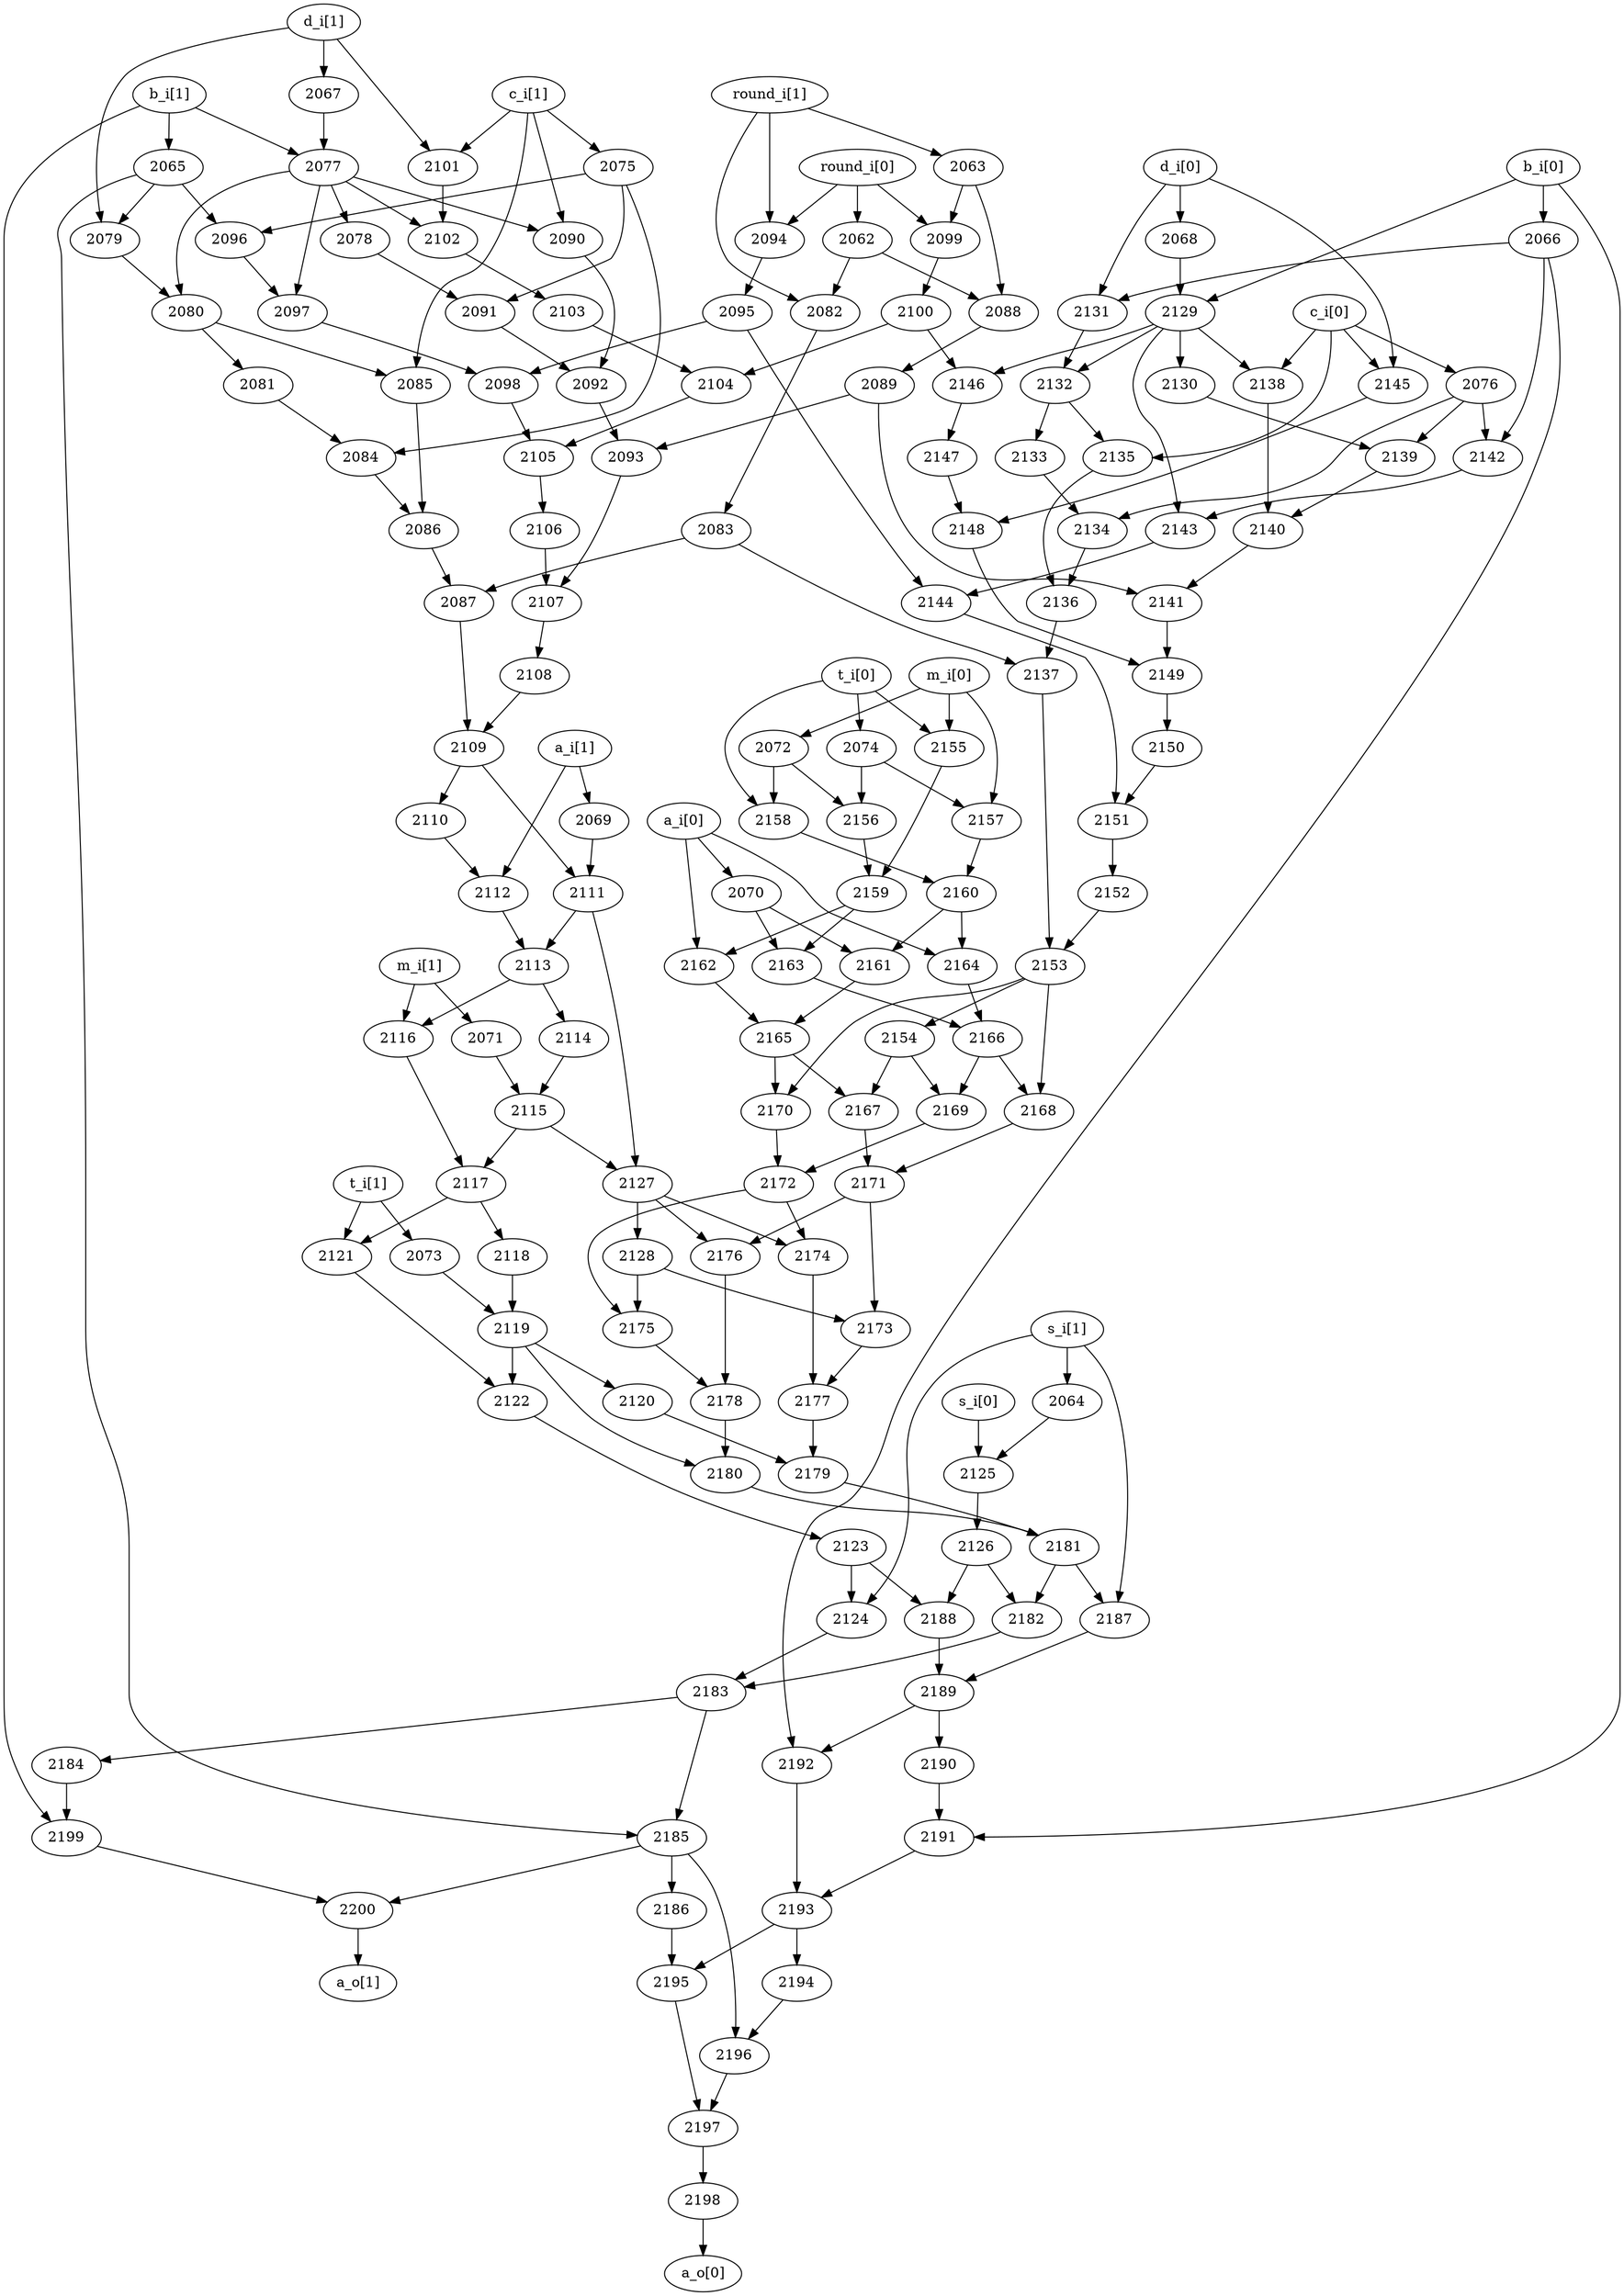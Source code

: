 strict digraph "" {
	2200 -> "a_o[1]";
	2198 -> "a_o[0]";
	"a_i[1]" -> 2069;
	"a_i[1]" -> 2112;
	2069 -> 2111;
	2112 -> 2113;
	2111 -> 2113;
	2111 -> 2127;
	2113 -> 2116;
	2113 -> 2114;
	"a_i[0]" -> 2070;
	"a_i[0]" -> 2162;
	"a_i[0]" -> 2164;
	2070 -> 2161;
	2070 -> 2163;
	2162 -> 2165;
	2164 -> 2166;
	2161 -> 2165;
	2163 -> 2166;
	2165 -> 2170;
	2165 -> 2167;
	2166 -> 2168;
	2166 -> 2169;
	"b_i[1]" -> 2065;
	"b_i[1]" -> 2077;
	"b_i[1]" -> 2199;
	2065 -> 2079;
	2065 -> 2096;
	2065 -> 2185;
	2077 -> 2078;
	2077 -> 2080;
	2077 -> 2090;
	2077 -> 2097;
	2077 -> 2102;
	2199 -> 2200;
	2079 -> 2080;
	2096 -> 2097;
	2185 -> 2200;
	2185 -> 2186;
	2185 -> 2196;
	2078 -> 2091;
	2080 -> 2085;
	2080 -> 2081;
	2090 -> 2092;
	2097 -> 2098;
	2102 -> 2103;
	"b_i[0]" -> 2066;
	"b_i[0]" -> 2129;
	"b_i[0]" -> 2191;
	2066 -> 2131;
	2066 -> 2142;
	2066 -> 2192;
	2129 -> 2130;
	2129 -> 2132;
	2129 -> 2138;
	2129 -> 2143;
	2129 -> 2146;
	2191 -> 2193;
	2131 -> 2132;
	2142 -> 2143;
	2192 -> 2193;
	2130 -> 2139;
	2132 -> 2135;
	2132 -> 2133;
	2138 -> 2140;
	2143 -> 2144;
	2146 -> 2147;
	2193 -> 2195;
	2193 -> 2194;
	"c_i[1]" -> 2090;
	"c_i[1]" -> 2075;
	"c_i[1]" -> 2085;
	"c_i[1]" -> 2101;
	2075 -> 2096;
	2075 -> 2084;
	2075 -> 2091;
	2085 -> 2086;
	2101 -> 2102;
	2084 -> 2086;
	2091 -> 2092;
	2086 -> 2087;
	2092 -> 2093;
	"c_i[0]" -> 2138;
	"c_i[0]" -> 2076;
	"c_i[0]" -> 2135;
	"c_i[0]" -> 2145;
	2076 -> 2142;
	2076 -> 2134;
	2076 -> 2139;
	2135 -> 2136;
	2145 -> 2148;
	2134 -> 2136;
	2139 -> 2140;
	2136 -> 2137;
	2140 -> 2141;
	2148 -> 2149;
	"d_i[1]" -> 2079;
	"d_i[1]" -> 2101;
	"d_i[1]" -> 2067;
	2067 -> 2077;
	"d_i[0]" -> 2131;
	"d_i[0]" -> 2145;
	"d_i[0]" -> 2068;
	2068 -> 2129;
	"round_i[1]" -> 2063;
	"round_i[1]" -> 2082;
	"round_i[1]" -> 2094;
	2063 -> 2088;
	2063 -> 2099;
	2082 -> 2083;
	2094 -> 2095;
	2088 -> 2089;
	2099 -> 2100;
	2083 -> 2087;
	2083 -> 2137;
	2095 -> 2098;
	2095 -> 2144;
	"round_i[0]" -> 2094;
	"round_i[0]" -> 2099;
	"round_i[0]" -> 2062;
	2062 -> 2082;
	2062 -> 2088;
	2100 -> 2146;
	2100 -> 2104;
	"m_i[1]" -> 2071;
	"m_i[1]" -> 2116;
	2071 -> 2115;
	2116 -> 2117;
	2115 -> 2117;
	2115 -> 2127;
	2117 -> 2121;
	2117 -> 2118;
	"m_i[0]" -> 2072;
	"m_i[0]" -> 2155;
	"m_i[0]" -> 2157;
	2072 -> 2156;
	2072 -> 2158;
	2155 -> 2159;
	2157 -> 2160;
	2156 -> 2159;
	2158 -> 2160;
	2159 -> 2162;
	2159 -> 2163;
	2160 -> 2164;
	2160 -> 2161;
	"s_i[1]" -> 2064;
	"s_i[1]" -> 2124;
	"s_i[1]" -> 2187;
	2064 -> 2125;
	2124 -> 2183;
	2187 -> 2189;
	2125 -> 2126;
	2183 -> 2185;
	2183 -> 2184;
	2189 -> 2192;
	2189 -> 2190;
	"s_i[0]" -> 2125;
	2126 -> 2188;
	2126 -> 2182;
	"t_i[1]" -> 2073;
	"t_i[1]" -> 2121;
	2073 -> 2119;
	2121 -> 2122;
	2119 -> 2122;
	2119 -> 2120;
	2119 -> 2180;
	2122 -> 2123;
	"t_i[0]" -> 2155;
	"t_i[0]" -> 2158;
	"t_i[0]" -> 2074;
	2074 -> 2157;
	2074 -> 2156;
	2089 -> 2093;
	2089 -> 2141;
	2186 -> 2195;
	2196 -> 2197;
	2127 -> 2128;
	2127 -> 2174;
	2127 -> 2176;
	2120 -> 2179;
	2180 -> 2181;
	2081 -> 2084;
	2098 -> 2105;
	2103 -> 2104;
	2087 -> 2109;
	2137 -> 2153;
	2109 -> 2111;
	2109 -> 2110;
	2153 -> 2154;
	2153 -> 2168;
	2153 -> 2170;
	2110 -> 2112;
	2093 -> 2107;
	2141 -> 2149;
	2107 -> 2108;
	2149 -> 2150;
	2108 -> 2109;
	2144 -> 2151;
	2105 -> 2106;
	2151 -> 2152;
	2106 -> 2107;
	2104 -> 2105;
	2147 -> 2148;
	2114 -> 2115;
	2128 -> 2173;
	2128 -> 2175;
	2174 -> 2177;
	2176 -> 2178;
	2118 -> 2119;
	2179 -> 2181;
	2123 -> 2124;
	2123 -> 2188;
	2181 -> 2187;
	2181 -> 2182;
	2188 -> 2189;
	2184 -> 2199;
	2182 -> 2183;
	2173 -> 2177;
	2175 -> 2178;
	2177 -> 2179;
	2178 -> 2180;
	2133 -> 2134;
	2154 -> 2167;
	2154 -> 2169;
	2168 -> 2171;
	2170 -> 2172;
	2150 -> 2151;
	2152 -> 2153;
	2167 -> 2171;
	2169 -> 2172;
	2171 -> 2176;
	2171 -> 2173;
	2172 -> 2174;
	2172 -> 2175;
	2195 -> 2197;
	2197 -> 2198;
	2190 -> 2191;
	2194 -> 2196;
}
